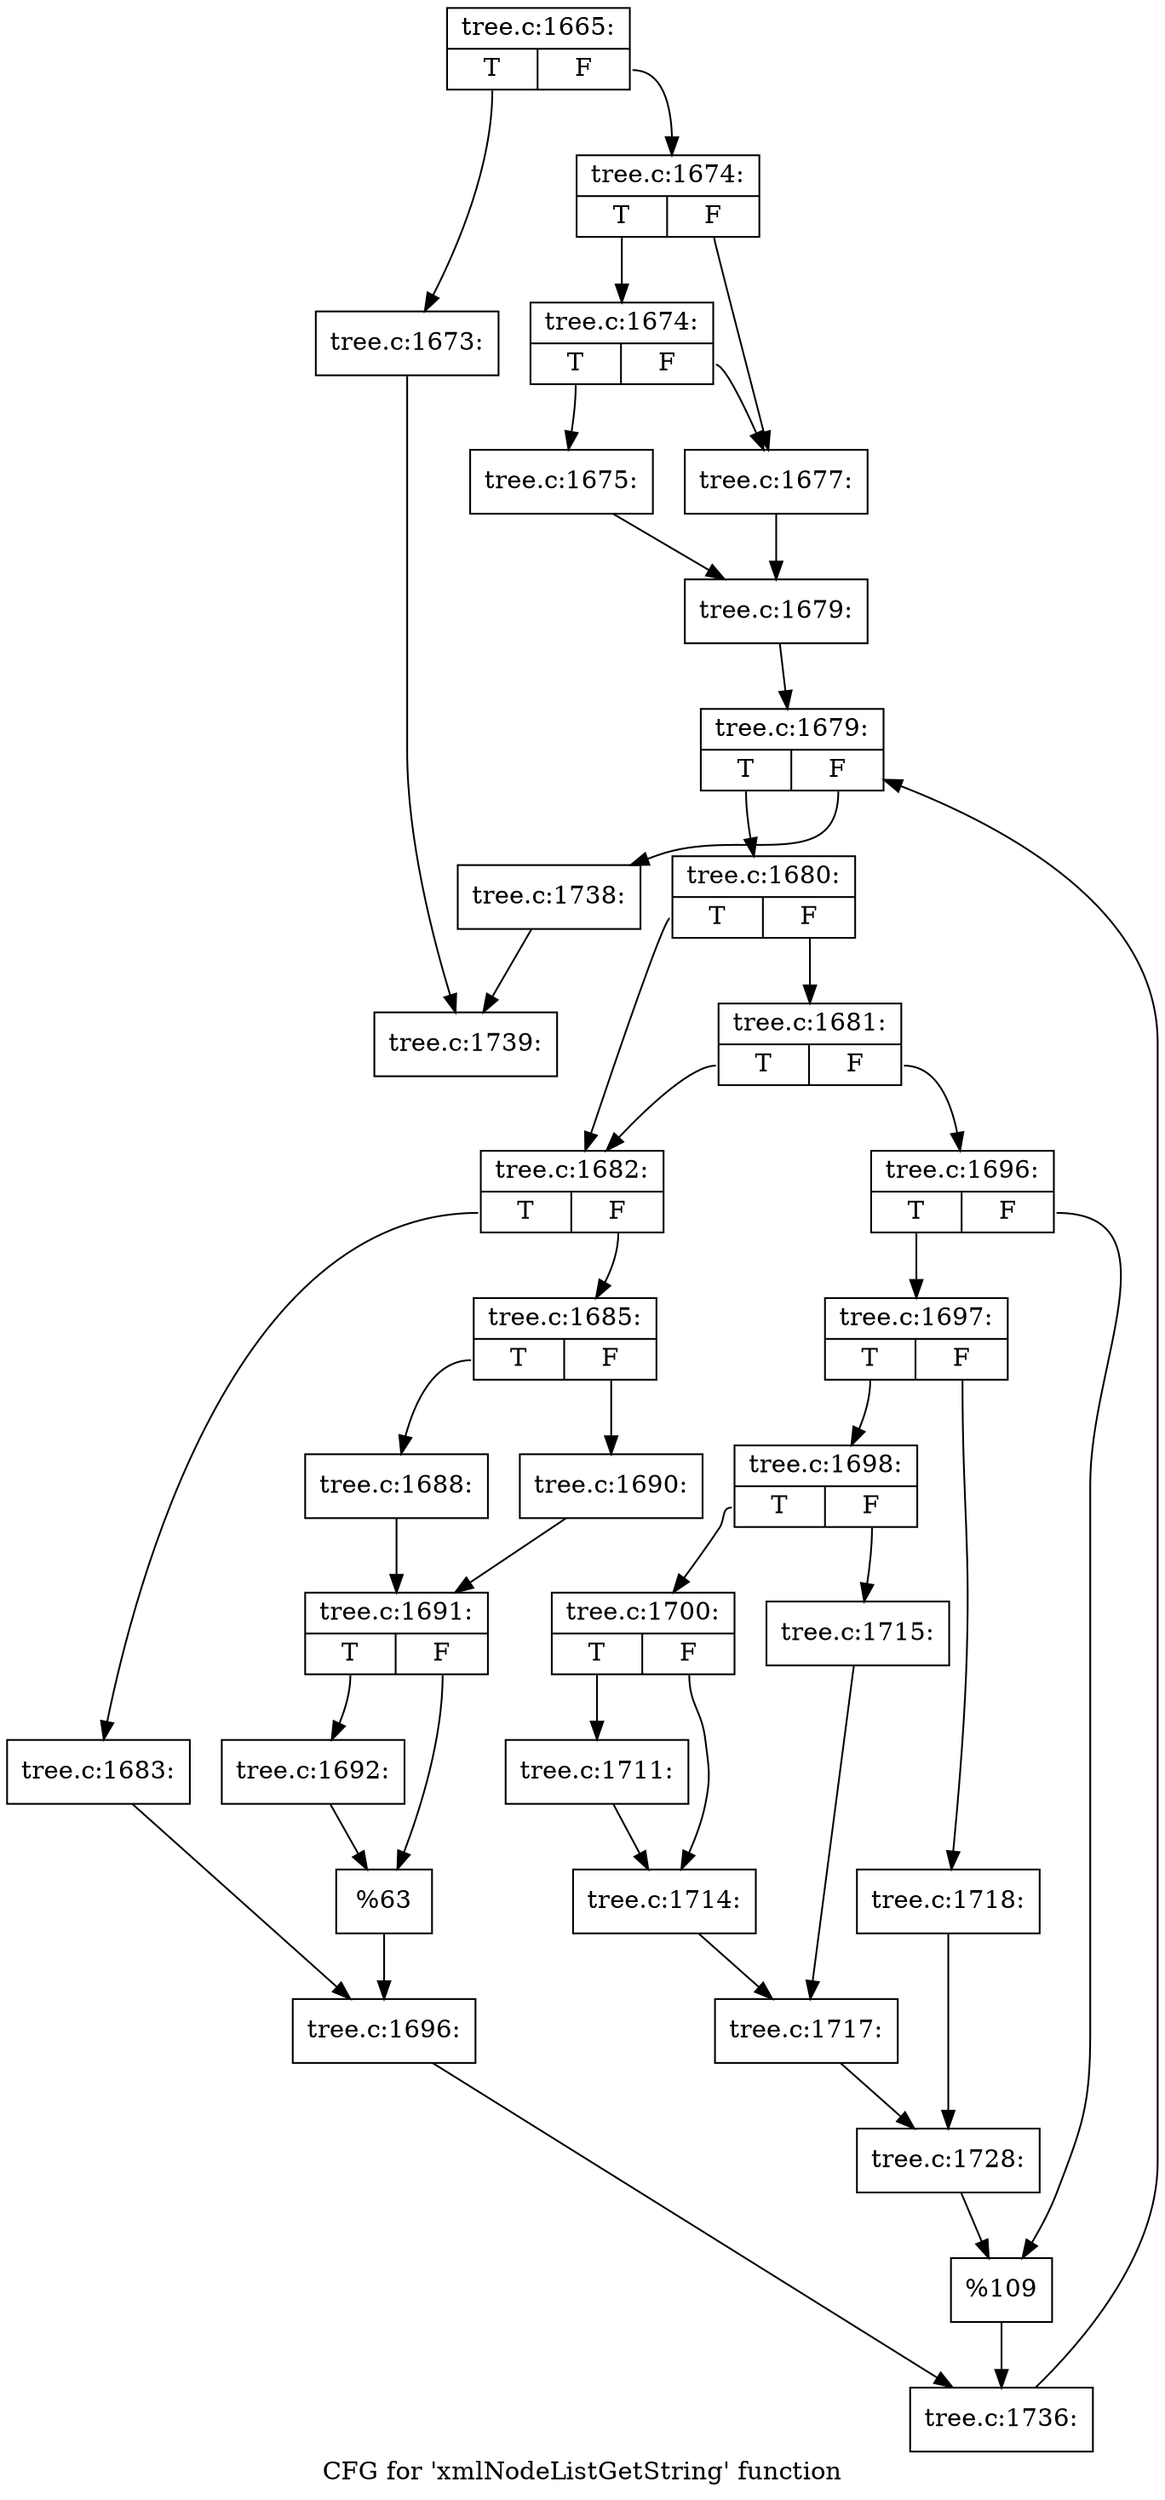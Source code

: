 digraph "CFG for 'xmlNodeListGetString' function" {
	label="CFG for 'xmlNodeListGetString' function";

	Node0x4317780 [shape=record,label="{tree.c:1665:|{<s0>T|<s1>F}}"];
	Node0x4317780:s0 -> Node0x43328b0;
	Node0x4317780:s1 -> Node0x4332900;
	Node0x43328b0 [shape=record,label="{tree.c:1673:}"];
	Node0x43328b0 -> Node0x4317a00;
	Node0x4332900 [shape=record,label="{tree.c:1674:|{<s0>T|<s1>F}}"];
	Node0x4332900:s0 -> Node0x4332e50;
	Node0x4332900:s1 -> Node0x4332e00;
	Node0x4332e50 [shape=record,label="{tree.c:1674:|{<s0>T|<s1>F}}"];
	Node0x4332e50:s0 -> Node0x4332d60;
	Node0x4332e50:s1 -> Node0x4332e00;
	Node0x4332d60 [shape=record,label="{tree.c:1675:}"];
	Node0x4332d60 -> Node0x4332db0;
	Node0x4332e00 [shape=record,label="{tree.c:1677:}"];
	Node0x4332e00 -> Node0x4332db0;
	Node0x4332db0 [shape=record,label="{tree.c:1679:}"];
	Node0x4332db0 -> Node0x43339d0;
	Node0x43339d0 [shape=record,label="{tree.c:1679:|{<s0>T|<s1>F}}"];
	Node0x43339d0:s0 -> Node0x4333dc0;
	Node0x43339d0:s1 -> Node0x4333bf0;
	Node0x4333dc0 [shape=record,label="{tree.c:1680:|{<s0>T|<s1>F}}"];
	Node0x4333dc0:s0 -> Node0x4333f80;
	Node0x4333dc0:s1 -> Node0x4334070;
	Node0x4334070 [shape=record,label="{tree.c:1681:|{<s0>T|<s1>F}}"];
	Node0x4334070:s0 -> Node0x4333f80;
	Node0x4334070:s1 -> Node0x4334020;
	Node0x4333f80 [shape=record,label="{tree.c:1682:|{<s0>T|<s1>F}}"];
	Node0x4333f80:s0 -> Node0x43347e0;
	Node0x4333f80:s1 -> Node0x4334880;
	Node0x43347e0 [shape=record,label="{tree.c:1683:}"];
	Node0x43347e0 -> Node0x4334830;
	Node0x4334880 [shape=record,label="{tree.c:1685:|{<s0>T|<s1>F}}"];
	Node0x4334880:s0 -> Node0x43356e0;
	Node0x4334880:s1 -> Node0x4335b70;
	Node0x43356e0 [shape=record,label="{tree.c:1688:}"];
	Node0x43356e0 -> Node0x4335690;
	Node0x4335b70 [shape=record,label="{tree.c:1690:}"];
	Node0x4335b70 -> Node0x4335690;
	Node0x4335690 [shape=record,label="{tree.c:1691:|{<s0>T|<s1>F}}"];
	Node0x4335690:s0 -> Node0x43360c0;
	Node0x4335690:s1 -> Node0x4336370;
	Node0x43360c0 [shape=record,label="{tree.c:1692:}"];
	Node0x43360c0 -> Node0x4336370;
	Node0x4336370 [shape=record,label="{%63}"];
	Node0x4336370 -> Node0x4334830;
	Node0x4334830 [shape=record,label="{tree.c:1696:}"];
	Node0x4334830 -> Node0x4333fd0;
	Node0x4334020 [shape=record,label="{tree.c:1696:|{<s0>T|<s1>F}}"];
	Node0x4334020:s0 -> Node0x4337250;
	Node0x4334020:s1 -> Node0x43372a0;
	Node0x4337250 [shape=record,label="{tree.c:1697:|{<s0>T|<s1>F}}"];
	Node0x4337250:s0 -> Node0x4337710;
	Node0x4337250:s1 -> Node0x43377b0;
	Node0x4337710 [shape=record,label="{tree.c:1698:|{<s0>T|<s1>F}}"];
	Node0x4337710:s0 -> Node0x4337dd0;
	Node0x4337710:s1 -> Node0x4337e70;
	Node0x4337dd0 [shape=record,label="{tree.c:1700:|{<s0>T|<s1>F}}"];
	Node0x4337dd0:s0 -> Node0x4338870;
	Node0x4337dd0:s1 -> Node0x43388c0;
	Node0x4338870 [shape=record,label="{tree.c:1711:}"];
	Node0x4338870 -> Node0x43388c0;
	Node0x43388c0 [shape=record,label="{tree.c:1714:}"];
	Node0x43388c0 -> Node0x4337e20;
	Node0x4337e70 [shape=record,label="{tree.c:1715:}"];
	Node0x4337e70 -> Node0x4337e20;
	Node0x4337e20 [shape=record,label="{tree.c:1717:}"];
	Node0x4337e20 -> Node0x4337760;
	Node0x43377b0 [shape=record,label="{tree.c:1718:}"];
	Node0x43377b0 -> Node0x4337760;
	Node0x4337760 [shape=record,label="{tree.c:1728:}"];
	Node0x4337760 -> Node0x43372a0;
	Node0x43372a0 [shape=record,label="{%109}"];
	Node0x43372a0 -> Node0x4333fd0;
	Node0x4333fd0 [shape=record,label="{tree.c:1736:}"];
	Node0x4333fd0 -> Node0x43339d0;
	Node0x4333bf0 [shape=record,label="{tree.c:1738:}"];
	Node0x4333bf0 -> Node0x4317a00;
	Node0x4317a00 [shape=record,label="{tree.c:1739:}"];
}

